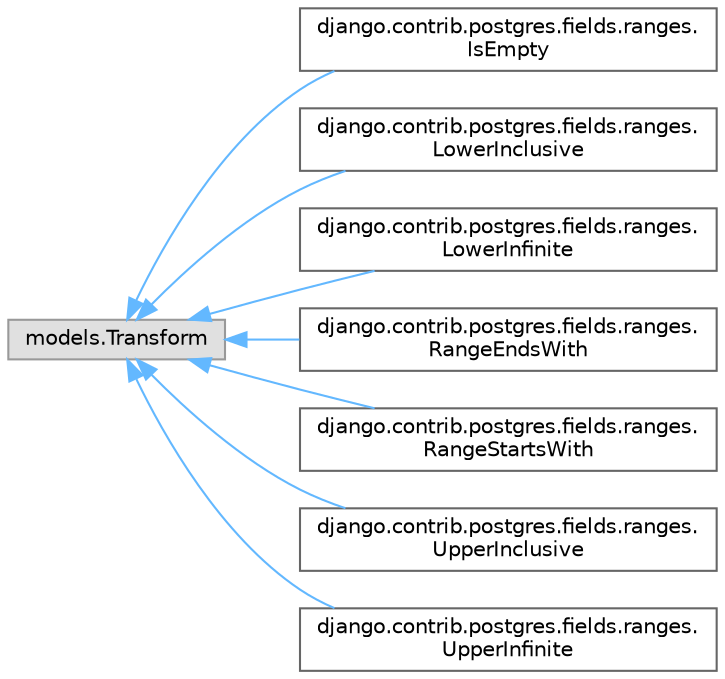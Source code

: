 digraph "Graphical Class Hierarchy"
{
 // LATEX_PDF_SIZE
  bgcolor="transparent";
  edge [fontname=Helvetica,fontsize=10,labelfontname=Helvetica,labelfontsize=10];
  node [fontname=Helvetica,fontsize=10,shape=box,height=0.2,width=0.4];
  rankdir="LR";
  Node0 [id="Node000000",label="models.Transform",height=0.2,width=0.4,color="grey60", fillcolor="#E0E0E0", style="filled",tooltip=" "];
  Node0 -> Node1 [id="edge2060_Node000000_Node000001",dir="back",color="steelblue1",style="solid",tooltip=" "];
  Node1 [id="Node000001",label="django.contrib.postgres.fields.ranges.\lIsEmpty",height=0.2,width=0.4,color="grey40", fillcolor="white", style="filled",URL="$classdjango_1_1contrib_1_1postgres_1_1fields_1_1ranges_1_1_is_empty.html",tooltip=" "];
  Node0 -> Node2 [id="edge2061_Node000000_Node000002",dir="back",color="steelblue1",style="solid",tooltip=" "];
  Node2 [id="Node000002",label="django.contrib.postgres.fields.ranges.\lLowerInclusive",height=0.2,width=0.4,color="grey40", fillcolor="white", style="filled",URL="$classdjango_1_1contrib_1_1postgres_1_1fields_1_1ranges_1_1_lower_inclusive.html",tooltip=" "];
  Node0 -> Node3 [id="edge2062_Node000000_Node000003",dir="back",color="steelblue1",style="solid",tooltip=" "];
  Node3 [id="Node000003",label="django.contrib.postgres.fields.ranges.\lLowerInfinite",height=0.2,width=0.4,color="grey40", fillcolor="white", style="filled",URL="$classdjango_1_1contrib_1_1postgres_1_1fields_1_1ranges_1_1_lower_infinite.html",tooltip=" "];
  Node0 -> Node4 [id="edge2063_Node000000_Node000004",dir="back",color="steelblue1",style="solid",tooltip=" "];
  Node4 [id="Node000004",label="django.contrib.postgres.fields.ranges.\lRangeEndsWith",height=0.2,width=0.4,color="grey40", fillcolor="white", style="filled",URL="$classdjango_1_1contrib_1_1postgres_1_1fields_1_1ranges_1_1_range_ends_with.html",tooltip=" "];
  Node0 -> Node5 [id="edge2064_Node000000_Node000005",dir="back",color="steelblue1",style="solid",tooltip=" "];
  Node5 [id="Node000005",label="django.contrib.postgres.fields.ranges.\lRangeStartsWith",height=0.2,width=0.4,color="grey40", fillcolor="white", style="filled",URL="$classdjango_1_1contrib_1_1postgres_1_1fields_1_1ranges_1_1_range_starts_with.html",tooltip=" "];
  Node0 -> Node6 [id="edge2065_Node000000_Node000006",dir="back",color="steelblue1",style="solid",tooltip=" "];
  Node6 [id="Node000006",label="django.contrib.postgres.fields.ranges.\lUpperInclusive",height=0.2,width=0.4,color="grey40", fillcolor="white", style="filled",URL="$classdjango_1_1contrib_1_1postgres_1_1fields_1_1ranges_1_1_upper_inclusive.html",tooltip=" "];
  Node0 -> Node7 [id="edge2066_Node000000_Node000007",dir="back",color="steelblue1",style="solid",tooltip=" "];
  Node7 [id="Node000007",label="django.contrib.postgres.fields.ranges.\lUpperInfinite",height=0.2,width=0.4,color="grey40", fillcolor="white", style="filled",URL="$classdjango_1_1contrib_1_1postgres_1_1fields_1_1ranges_1_1_upper_infinite.html",tooltip=" "];
}
